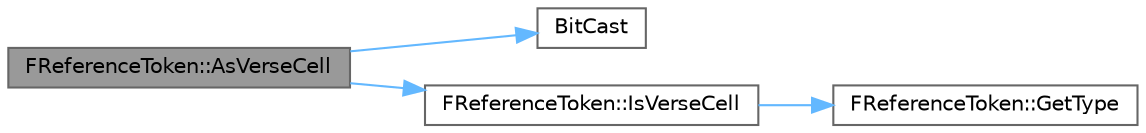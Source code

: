 digraph "FReferenceToken::AsVerseCell"
{
 // INTERACTIVE_SVG=YES
 // LATEX_PDF_SIZE
  bgcolor="transparent";
  edge [fontname=Helvetica,fontsize=10,labelfontname=Helvetica,labelfontsize=10];
  node [fontname=Helvetica,fontsize=10,shape=box,height=0.2,width=0.4];
  rankdir="LR";
  Node1 [id="Node000001",label="FReferenceToken::AsVerseCell",height=0.2,width=0.4,color="gray40", fillcolor="grey60", style="filled", fontcolor="black",tooltip=" "];
  Node1 -> Node2 [id="edge1_Node000001_Node000002",color="steelblue1",style="solid",tooltip=" "];
  Node2 [id="Node000002",label="BitCast",height=0.2,width=0.4,color="grey40", fillcolor="white", style="filled",URL="$df/d0a/TypeCompatibleBytes_8h.html#a9f51593011f2657d9cd7fc1bccc239d5",tooltip=" "];
  Node1 -> Node3 [id="edge2_Node000001_Node000003",color="steelblue1",style="solid",tooltip=" "];
  Node3 [id="Node000003",label="FReferenceToken::IsVerseCell",height=0.2,width=0.4,color="grey40", fillcolor="white", style="filled",URL="$de/dbb/structFReferenceToken.html#afaf896df706cced29de7609e36bd56e7",tooltip=" "];
  Node3 -> Node4 [id="edge3_Node000003_Node000004",color="steelblue1",style="solid",tooltip=" "];
  Node4 [id="Node000004",label="FReferenceToken::GetType",height=0.2,width=0.4,color="grey40", fillcolor="white", style="filled",URL="$de/dbb/structFReferenceToken.html#a161f49b40e1617c46da0b9ab70a072bc",tooltip=" "];
}
